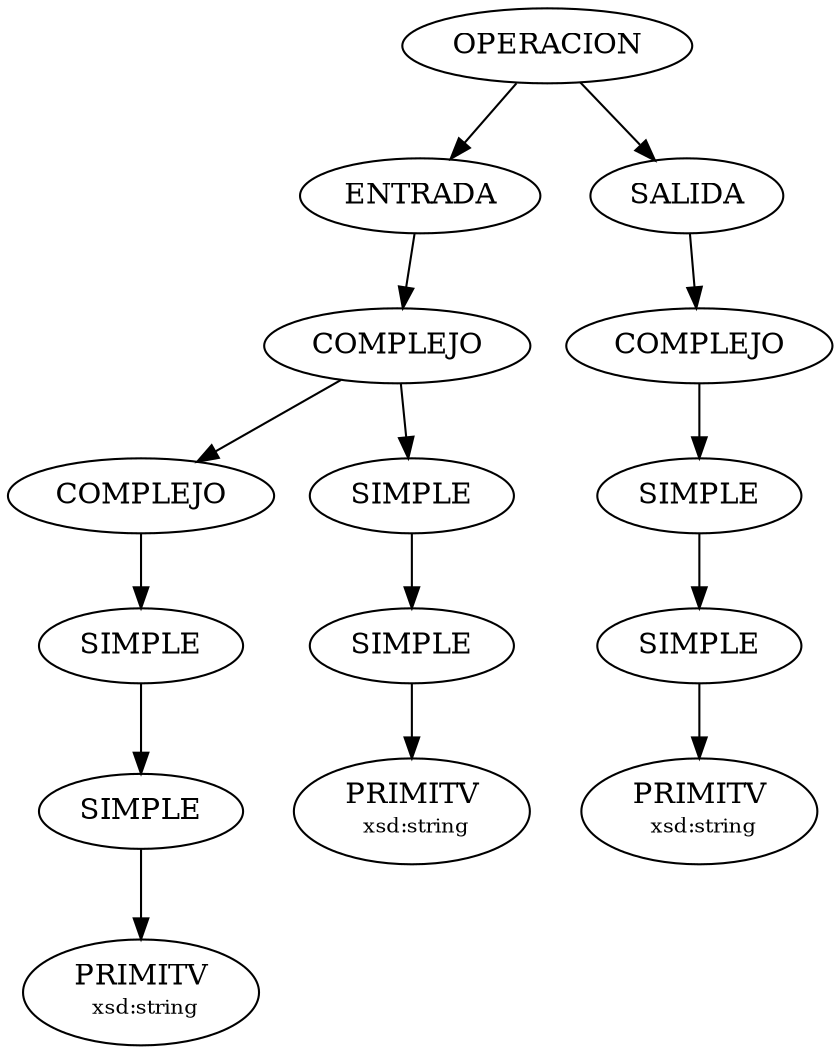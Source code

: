 digraph G
{
N0R0n0 [label="OPERACION"];
N1R0n0 [label="ENTRADA"];
N2R0n0 [label="COMPLEJO"];
N3R0n0 [label="COMPLEJO"];
N4R1n0 [label="SIMPLE"];
N5R1n0 [label="SIMPLE"];
N6R0n0 [label=<PRIMITV<BR/> <FONT POINT-SIZE="10">xsd:string</FONT>>];
N3R0n1 [label="SIMPLE"];
N4R0n0 [label="SIMPLE"];
N5R0n0 [label=<PRIMITV<BR/> <FONT POINT-SIZE="10">xsd:string</FONT>>];
N1R0n1 [label="SALIDA"];
N2R1n0 [label="COMPLEJO"];
N3R1n0 [label="SIMPLE"];
N4R2n0 [label="SIMPLE"];
N5R2n0 [label=<PRIMITV<BR/> <FONT POINT-SIZE="10">xsd:string</FONT>>];

N0R0n0 -> N1R0n0;
N1R0n0 -> N2R0n0;
N2R0n0 -> N3R0n0;
N3R0n0 -> N4R1n0;
N4R1n0 -> N5R1n0;
N5R1n0 -> N6R0n0;
N2R0n0 -> N3R0n1;
N3R0n1 -> N4R0n0;
N4R0n0 -> N5R0n0;
N0R0n0 -> N1R0n1;
N1R0n1 -> N2R1n0;
N2R1n0 -> N3R1n0;
N3R1n0 -> N4R2n0;
N4R2n0 -> N5R2n0;

}
